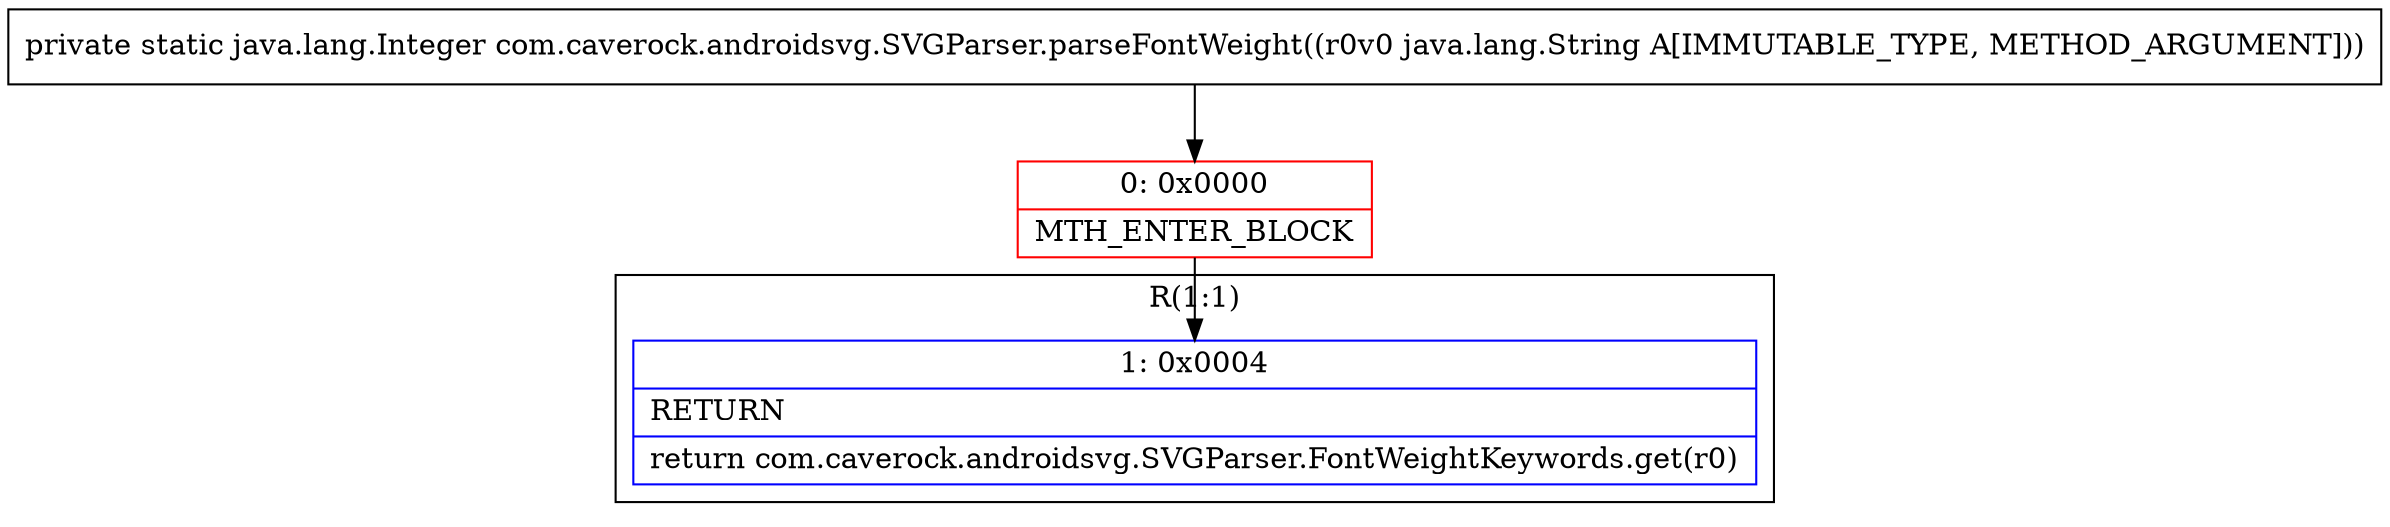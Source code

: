 digraph "CFG forcom.caverock.androidsvg.SVGParser.parseFontWeight(Ljava\/lang\/String;)Ljava\/lang\/Integer;" {
subgraph cluster_Region_1690714158 {
label = "R(1:1)";
node [shape=record,color=blue];
Node_1 [shape=record,label="{1\:\ 0x0004|RETURN\l|return com.caverock.androidsvg.SVGParser.FontWeightKeywords.get(r0)\l}"];
}
Node_0 [shape=record,color=red,label="{0\:\ 0x0000|MTH_ENTER_BLOCK\l}"];
MethodNode[shape=record,label="{private static java.lang.Integer com.caverock.androidsvg.SVGParser.parseFontWeight((r0v0 java.lang.String A[IMMUTABLE_TYPE, METHOD_ARGUMENT])) }"];
MethodNode -> Node_0;
Node_0 -> Node_1;
}

